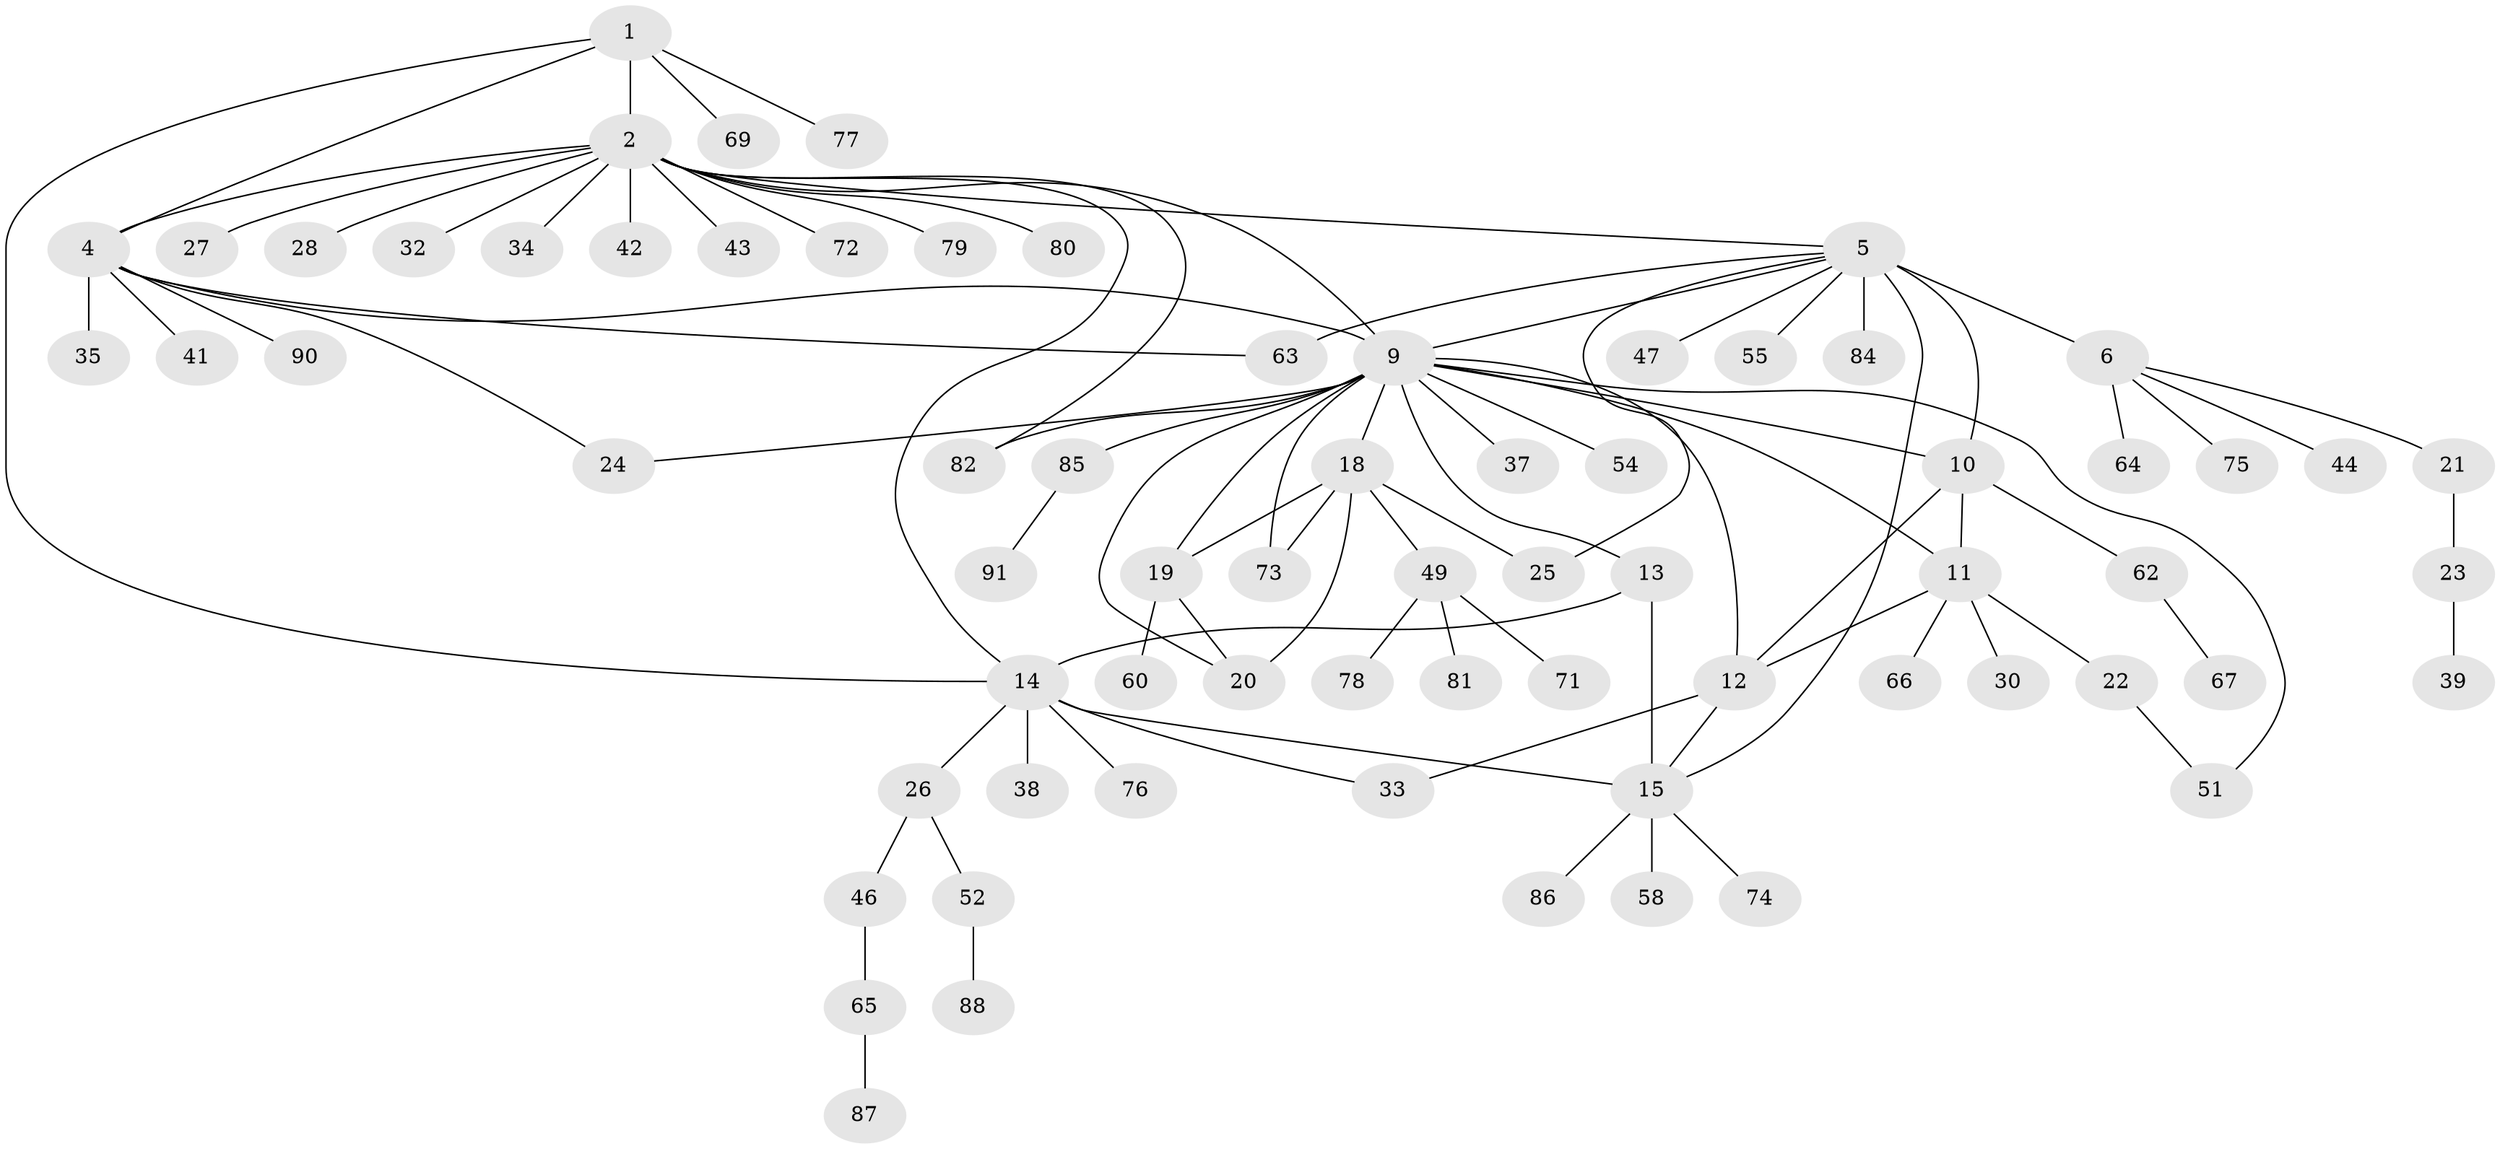 // original degree distribution, {7: 0.03260869565217391, 8: 0.010869565217391304, 11: 0.010869565217391304, 10: 0.021739130434782608, 9: 0.03260869565217391, 6: 0.03260869565217391, 4: 0.043478260869565216, 5: 0.043478260869565216, 3: 0.06521739130434782, 2: 0.17391304347826086, 1: 0.532608695652174}
// Generated by graph-tools (version 1.1) at 2025/42/03/06/25 10:42:15]
// undirected, 70 vertices, 91 edges
graph export_dot {
graph [start="1"]
  node [color=gray90,style=filled];
  1 [super="+40"];
  2 [super="+3"];
  4 [super="+50"];
  5 [super="+7"];
  6 [super="+8"];
  9 [super="+17"];
  10;
  11 [super="+59"];
  12;
  13;
  14 [super="+31"];
  15 [super="+16"];
  18 [super="+89"];
  19 [super="+29"];
  20;
  21;
  22 [super="+53"];
  23 [super="+56"];
  24;
  25;
  26 [super="+36"];
  27;
  28;
  30 [super="+45"];
  32;
  33 [super="+57"];
  34;
  35;
  37;
  38;
  39 [super="+48"];
  41;
  42;
  43;
  44;
  46 [super="+61"];
  47;
  49 [super="+70"];
  51 [super="+68"];
  52 [super="+83"];
  54;
  55;
  58;
  60;
  62;
  63 [super="+92"];
  64;
  65;
  66;
  67;
  69;
  71;
  72;
  73;
  74;
  75;
  76;
  77;
  78;
  79;
  80;
  81;
  82;
  84;
  85;
  86;
  87;
  88;
  90;
  91;
  1 -- 2 [weight=2];
  1 -- 4;
  1 -- 69;
  1 -- 77;
  1 -- 14;
  2 -- 4 [weight=2];
  2 -- 27;
  2 -- 28;
  2 -- 34;
  2 -- 42;
  2 -- 43;
  2 -- 32;
  2 -- 5;
  2 -- 72;
  2 -- 14;
  2 -- 79;
  2 -- 80;
  2 -- 82;
  2 -- 9;
  4 -- 9;
  4 -- 24;
  4 -- 35;
  4 -- 41;
  4 -- 63;
  4 -- 90;
  5 -- 6 [weight=4];
  5 -- 10;
  5 -- 25;
  5 -- 47;
  5 -- 84;
  5 -- 9;
  5 -- 55;
  5 -- 15;
  5 -- 63;
  6 -- 21;
  6 -- 44;
  6 -- 75;
  6 -- 64;
  9 -- 10;
  9 -- 11;
  9 -- 12;
  9 -- 37;
  9 -- 73;
  9 -- 82;
  9 -- 85;
  9 -- 13;
  9 -- 18;
  9 -- 51;
  9 -- 19;
  9 -- 20;
  9 -- 54;
  9 -- 24;
  10 -- 11;
  10 -- 12;
  10 -- 62;
  11 -- 12;
  11 -- 22;
  11 -- 30;
  11 -- 66;
  12 -- 15;
  12 -- 33;
  13 -- 14;
  13 -- 15 [weight=2];
  14 -- 15 [weight=2];
  14 -- 26;
  14 -- 33;
  14 -- 38;
  14 -- 76;
  15 -- 74;
  15 -- 86;
  15 -- 58;
  18 -- 19;
  18 -- 20;
  18 -- 25;
  18 -- 49;
  18 -- 73;
  19 -- 20;
  19 -- 60;
  21 -- 23;
  22 -- 51;
  23 -- 39;
  26 -- 46;
  26 -- 52;
  46 -- 65;
  49 -- 78;
  49 -- 81;
  49 -- 71;
  52 -- 88;
  62 -- 67;
  65 -- 87;
  85 -- 91;
}
